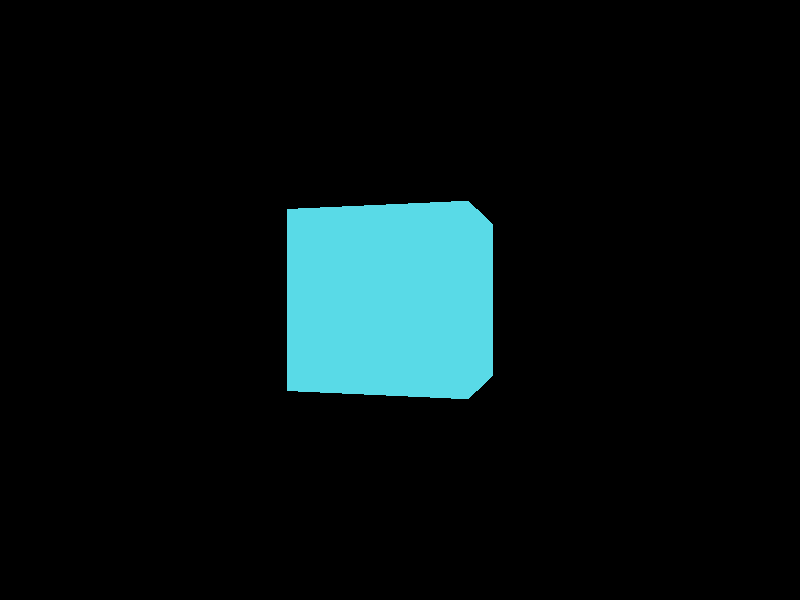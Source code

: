 #include "colors.inc"    
#include "shapes.inc"    
#include "textures.inc"  
#include "stones.inc"

light_source {<-31, 11, -90> color White}

camera
   {
   location  <1.5, .5, -3>
   look_at   <0.5, .5,   .5>
   }


box
   {
   <0, 0, 0> <1, 1, 1>
   texture
      {
      Dark_Green_Glass
      }
   }
